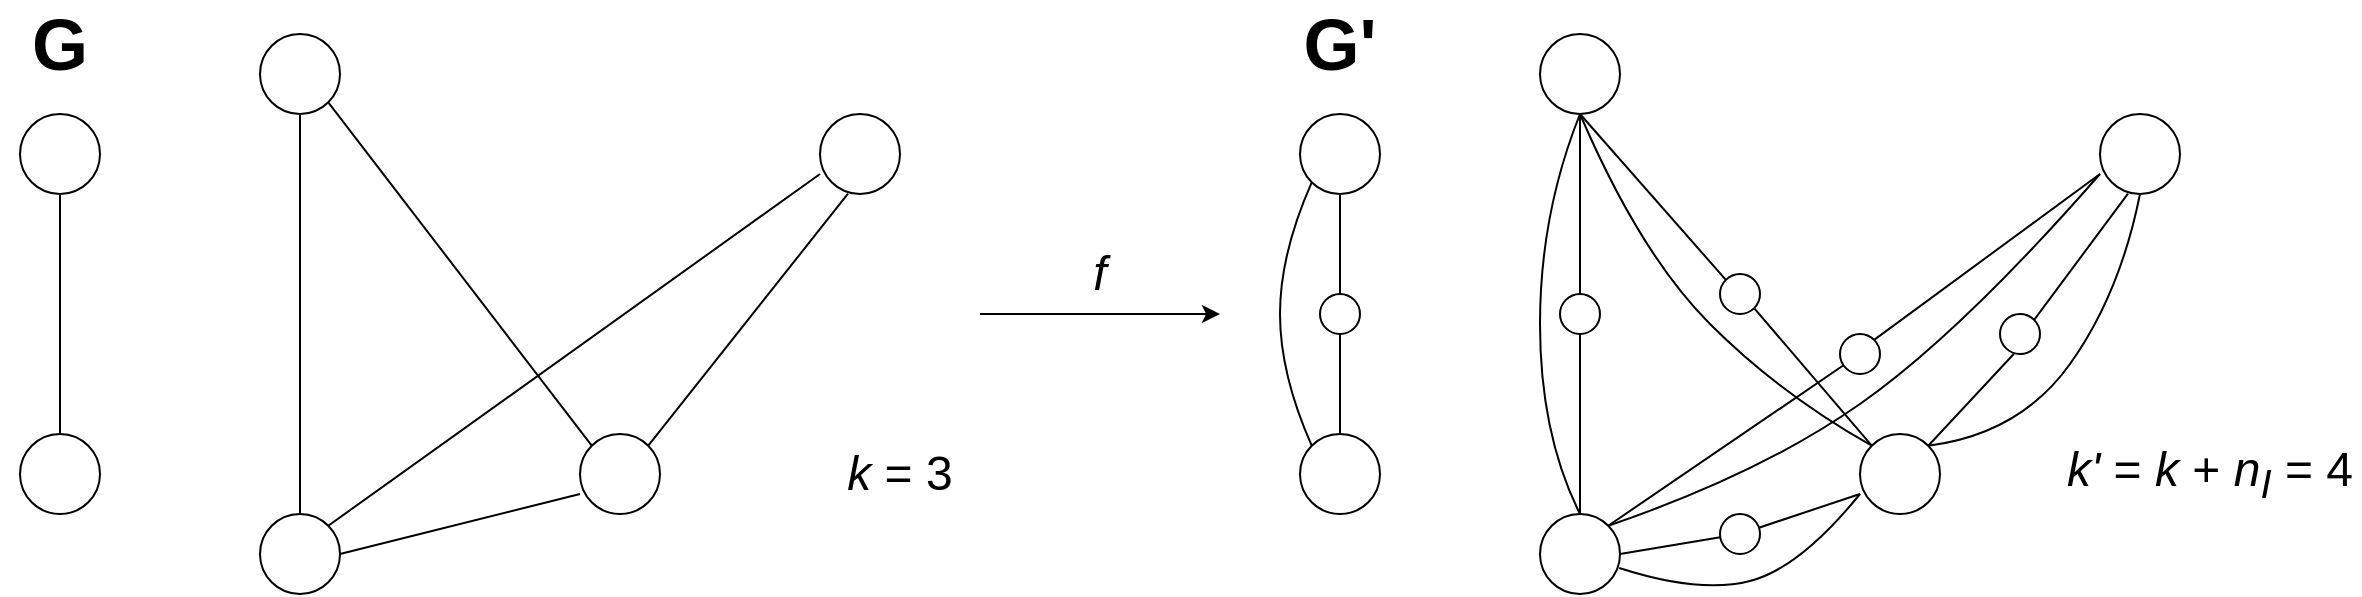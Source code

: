<mxfile version="18.0.7" type="github">
  <diagram id="c71H-UEiv5kGWuatgabk" name="Page-1">
    <mxGraphModel dx="1038" dy="579" grid="1" gridSize="10" guides="1" tooltips="1" connect="1" arrows="1" fold="1" page="1" pageScale="1" pageWidth="827" pageHeight="1169" math="0" shadow="0">
      <root>
        <mxCell id="0" />
        <mxCell id="1" parent="0" />
        <mxCell id="TGcVva4WvWsiuMBKOWC4-3" style="edgeStyle=orthogonalEdgeStyle;rounded=0;orthogonalLoop=1;jettySize=auto;html=1;exitX=0.5;exitY=1;exitDx=0;exitDy=0;entryX=0.5;entryY=0;entryDx=0;entryDy=0;endArrow=none;endFill=0;" edge="1" parent="1" source="TGcVva4WvWsiuMBKOWC4-1" target="TGcVva4WvWsiuMBKOWC4-2">
          <mxGeometry relative="1" as="geometry" />
        </mxCell>
        <mxCell id="TGcVva4WvWsiuMBKOWC4-1" value="" style="ellipse;whiteSpace=wrap;html=1;aspect=fixed;" vertex="1" parent="1">
          <mxGeometry x="80" y="80" width="40" height="40" as="geometry" />
        </mxCell>
        <mxCell id="TGcVva4WvWsiuMBKOWC4-2" value="" style="ellipse;whiteSpace=wrap;html=1;aspect=fixed;" vertex="1" parent="1">
          <mxGeometry x="80" y="240" width="40" height="40" as="geometry" />
        </mxCell>
        <mxCell id="TGcVva4WvWsiuMBKOWC4-4" value="&lt;font style=&quot;font-size: 36px;&quot;&gt;&lt;b&gt;G&lt;/b&gt;&lt;/font&gt;" style="text;html=1;strokeColor=none;fillColor=none;align=center;verticalAlign=middle;whiteSpace=wrap;rounded=0;" vertex="1" parent="1">
          <mxGeometry x="70" y="30" width="60" height="30" as="geometry" />
        </mxCell>
        <mxCell id="TGcVva4WvWsiuMBKOWC4-9" style="edgeStyle=orthogonalEdgeStyle;rounded=0;orthogonalLoop=1;jettySize=auto;html=1;exitX=0.5;exitY=1;exitDx=0;exitDy=0;entryX=0.5;entryY=0;entryDx=0;entryDy=0;fontSize=24;endArrow=none;endFill=0;" edge="1" parent="1" source="TGcVva4WvWsiuMBKOWC4-5" target="TGcVva4WvWsiuMBKOWC4-6">
          <mxGeometry relative="1" as="geometry" />
        </mxCell>
        <mxCell id="TGcVva4WvWsiuMBKOWC4-5" value="" style="ellipse;whiteSpace=wrap;html=1;aspect=fixed;" vertex="1" parent="1">
          <mxGeometry x="200" y="40" width="40" height="40" as="geometry" />
        </mxCell>
        <mxCell id="TGcVva4WvWsiuMBKOWC4-6" value="" style="ellipse;whiteSpace=wrap;html=1;aspect=fixed;" vertex="1" parent="1">
          <mxGeometry x="200" y="280" width="40" height="40" as="geometry" />
        </mxCell>
        <mxCell id="TGcVva4WvWsiuMBKOWC4-7" value="" style="ellipse;whiteSpace=wrap;html=1;aspect=fixed;" vertex="1" parent="1">
          <mxGeometry x="360" y="240" width="40" height="40" as="geometry" />
        </mxCell>
        <mxCell id="TGcVva4WvWsiuMBKOWC4-8" value="" style="ellipse;whiteSpace=wrap;html=1;aspect=fixed;" vertex="1" parent="1">
          <mxGeometry x="480" y="80" width="40" height="40" as="geometry" />
        </mxCell>
        <mxCell id="TGcVva4WvWsiuMBKOWC4-10" value="" style="endArrow=none;html=1;rounded=0;fontSize=24;" edge="1" parent="1">
          <mxGeometry width="50" height="50" relative="1" as="geometry">
            <mxPoint x="240" y="300" as="sourcePoint" />
            <mxPoint x="360" y="270" as="targetPoint" />
          </mxGeometry>
        </mxCell>
        <mxCell id="TGcVva4WvWsiuMBKOWC4-11" value="" style="endArrow=none;html=1;rounded=0;fontSize=24;exitX=1;exitY=0;exitDx=0;exitDy=0;entryX=0.35;entryY=0.995;entryDx=0;entryDy=0;entryPerimeter=0;" edge="1" parent="1" source="TGcVva4WvWsiuMBKOWC4-7" target="TGcVva4WvWsiuMBKOWC4-8">
          <mxGeometry width="50" height="50" relative="1" as="geometry">
            <mxPoint x="400" y="240" as="sourcePoint" />
            <mxPoint x="450" y="190" as="targetPoint" />
          </mxGeometry>
        </mxCell>
        <mxCell id="TGcVva4WvWsiuMBKOWC4-12" value="" style="endArrow=none;html=1;rounded=0;fontSize=24;exitX=1;exitY=0;exitDx=0;exitDy=0;" edge="1" parent="1" source="TGcVva4WvWsiuMBKOWC4-6">
          <mxGeometry width="50" height="50" relative="1" as="geometry">
            <mxPoint x="230" y="280" as="sourcePoint" />
            <mxPoint x="480" y="110" as="targetPoint" />
          </mxGeometry>
        </mxCell>
        <mxCell id="TGcVva4WvWsiuMBKOWC4-13" value="" style="endArrow=none;html=1;rounded=0;fontSize=24;entryX=0;entryY=0;entryDx=0;entryDy=0;exitX=1;exitY=1;exitDx=0;exitDy=0;" edge="1" parent="1" source="TGcVva4WvWsiuMBKOWC4-5" target="TGcVva4WvWsiuMBKOWC4-7">
          <mxGeometry width="50" height="50" relative="1" as="geometry">
            <mxPoint x="240" y="70" as="sourcePoint" />
            <mxPoint x="290" y="20" as="targetPoint" />
          </mxGeometry>
        </mxCell>
        <mxCell id="TGcVva4WvWsiuMBKOWC4-14" value="&lt;font style=&quot;font-size: 24px;&quot;&gt;&lt;i&gt;k&lt;/i&gt; = 3&lt;/font&gt;" style="text;html=1;strokeColor=none;fillColor=none;align=center;verticalAlign=middle;whiteSpace=wrap;rounded=0;fontSize=24;" vertex="1" parent="1">
          <mxGeometry x="480" y="240" width="80" height="40" as="geometry" />
        </mxCell>
        <mxCell id="TGcVva4WvWsiuMBKOWC4-15" value="" style="endArrow=classic;html=1;rounded=0;fontSize=36;" edge="1" parent="1">
          <mxGeometry width="50" height="50" relative="1" as="geometry">
            <mxPoint x="560" y="180" as="sourcePoint" />
            <mxPoint x="680" y="180" as="targetPoint" />
          </mxGeometry>
        </mxCell>
        <mxCell id="TGcVva4WvWsiuMBKOWC4-16" value="&lt;font style=&quot;font-size: 24px;&quot;&gt;&lt;i&gt;f&lt;/i&gt;&lt;/font&gt;" style="text;html=1;strokeColor=none;fillColor=none;align=center;verticalAlign=middle;whiteSpace=wrap;rounded=0;fontSize=24;" vertex="1" parent="1">
          <mxGeometry x="580" y="140" width="80" height="40" as="geometry" />
        </mxCell>
        <mxCell id="TGcVva4WvWsiuMBKOWC4-17" style="edgeStyle=orthogonalEdgeStyle;rounded=0;orthogonalLoop=1;jettySize=auto;html=1;exitX=0.5;exitY=1;exitDx=0;exitDy=0;entryX=0.5;entryY=0;entryDx=0;entryDy=0;endArrow=none;endFill=0;startArrow=none;" edge="1" parent="1" source="TGcVva4WvWsiuMBKOWC4-31" target="TGcVva4WvWsiuMBKOWC4-19">
          <mxGeometry relative="1" as="geometry" />
        </mxCell>
        <mxCell id="TGcVva4WvWsiuMBKOWC4-18" value="" style="ellipse;whiteSpace=wrap;html=1;aspect=fixed;" vertex="1" parent="1">
          <mxGeometry x="720" y="80" width="40" height="40" as="geometry" />
        </mxCell>
        <mxCell id="TGcVva4WvWsiuMBKOWC4-19" value="" style="ellipse;whiteSpace=wrap;html=1;aspect=fixed;" vertex="1" parent="1">
          <mxGeometry x="720" y="240" width="40" height="40" as="geometry" />
        </mxCell>
        <mxCell id="TGcVva4WvWsiuMBKOWC4-20" value="&lt;font style=&quot;font-size: 36px;&quot;&gt;&lt;b&gt;G&#39;&lt;/b&gt;&lt;/font&gt;" style="text;html=1;strokeColor=none;fillColor=none;align=center;verticalAlign=middle;whiteSpace=wrap;rounded=0;" vertex="1" parent="1">
          <mxGeometry x="710" y="30" width="60" height="30" as="geometry" />
        </mxCell>
        <mxCell id="TGcVva4WvWsiuMBKOWC4-21" style="edgeStyle=orthogonalEdgeStyle;rounded=0;orthogonalLoop=1;jettySize=auto;html=1;exitX=0.5;exitY=1;exitDx=0;exitDy=0;entryX=0.5;entryY=0;entryDx=0;entryDy=0;fontSize=24;endArrow=none;endFill=0;startArrow=none;" edge="1" parent="1" source="TGcVva4WvWsiuMBKOWC4-34" target="TGcVva4WvWsiuMBKOWC4-23">
          <mxGeometry relative="1" as="geometry" />
        </mxCell>
        <mxCell id="TGcVva4WvWsiuMBKOWC4-22" value="" style="ellipse;whiteSpace=wrap;html=1;aspect=fixed;" vertex="1" parent="1">
          <mxGeometry x="840" y="40" width="40" height="40" as="geometry" />
        </mxCell>
        <mxCell id="TGcVva4WvWsiuMBKOWC4-23" value="" style="ellipse;whiteSpace=wrap;html=1;aspect=fixed;" vertex="1" parent="1">
          <mxGeometry x="840" y="280" width="40" height="40" as="geometry" />
        </mxCell>
        <mxCell id="TGcVva4WvWsiuMBKOWC4-24" value="" style="ellipse;whiteSpace=wrap;html=1;aspect=fixed;" vertex="1" parent="1">
          <mxGeometry x="1000" y="240" width="40" height="40" as="geometry" />
        </mxCell>
        <mxCell id="TGcVva4WvWsiuMBKOWC4-25" value="" style="ellipse;whiteSpace=wrap;html=1;aspect=fixed;" vertex="1" parent="1">
          <mxGeometry x="1120" y="80" width="40" height="40" as="geometry" />
        </mxCell>
        <mxCell id="TGcVva4WvWsiuMBKOWC4-26" value="" style="endArrow=none;html=1;rounded=0;fontSize=24;startArrow=none;" edge="1" parent="1" source="TGcVva4WvWsiuMBKOWC4-40">
          <mxGeometry width="50" height="50" relative="1" as="geometry">
            <mxPoint x="880" y="300" as="sourcePoint" />
            <mxPoint x="1000" y="270" as="targetPoint" />
          </mxGeometry>
        </mxCell>
        <mxCell id="TGcVva4WvWsiuMBKOWC4-27" value="" style="endArrow=none;html=1;rounded=0;fontSize=24;exitX=1;exitY=0;exitDx=0;exitDy=0;entryX=0.35;entryY=0.995;entryDx=0;entryDy=0;entryPerimeter=0;startArrow=none;" edge="1" parent="1" source="TGcVva4WvWsiuMBKOWC4-42" target="TGcVva4WvWsiuMBKOWC4-25">
          <mxGeometry width="50" height="50" relative="1" as="geometry">
            <mxPoint x="1040" y="240" as="sourcePoint" />
            <mxPoint x="1090" y="190" as="targetPoint" />
          </mxGeometry>
        </mxCell>
        <mxCell id="TGcVva4WvWsiuMBKOWC4-28" value="" style="endArrow=none;html=1;rounded=0;fontSize=24;exitX=1;exitY=0;exitDx=0;exitDy=0;startArrow=none;" edge="1" parent="1" source="TGcVva4WvWsiuMBKOWC4-38">
          <mxGeometry width="50" height="50" relative="1" as="geometry">
            <mxPoint x="870" y="280" as="sourcePoint" />
            <mxPoint x="1120" y="110" as="targetPoint" />
          </mxGeometry>
        </mxCell>
        <mxCell id="TGcVva4WvWsiuMBKOWC4-29" value="" style="endArrow=none;html=1;rounded=0;fontSize=24;entryX=0;entryY=0;entryDx=0;entryDy=0;exitX=1;exitY=1;exitDx=0;exitDy=0;startArrow=none;" edge="1" parent="1" source="TGcVva4WvWsiuMBKOWC4-36" target="TGcVva4WvWsiuMBKOWC4-24">
          <mxGeometry width="50" height="50" relative="1" as="geometry">
            <mxPoint x="880" y="70" as="sourcePoint" />
            <mxPoint x="930" y="20" as="targetPoint" />
          </mxGeometry>
        </mxCell>
        <mxCell id="TGcVva4WvWsiuMBKOWC4-31" value="" style="ellipse;whiteSpace=wrap;html=1;aspect=fixed;fontSize=36;" vertex="1" parent="1">
          <mxGeometry x="730" y="170" width="20" height="20" as="geometry" />
        </mxCell>
        <mxCell id="TGcVva4WvWsiuMBKOWC4-32" value="" style="edgeStyle=orthogonalEdgeStyle;rounded=0;orthogonalLoop=1;jettySize=auto;html=1;exitX=0.5;exitY=1;exitDx=0;exitDy=0;entryX=0.5;entryY=0;entryDx=0;entryDy=0;endArrow=none;endFill=0;" edge="1" parent="1" source="TGcVva4WvWsiuMBKOWC4-18" target="TGcVva4WvWsiuMBKOWC4-31">
          <mxGeometry relative="1" as="geometry">
            <mxPoint x="740" y="120" as="sourcePoint" />
            <mxPoint x="740" y="240" as="targetPoint" />
          </mxGeometry>
        </mxCell>
        <mxCell id="TGcVva4WvWsiuMBKOWC4-33" value="" style="curved=1;endArrow=none;html=1;rounded=0;fontSize=36;entryX=0;entryY=1;entryDx=0;entryDy=0;exitX=0;exitY=0;exitDx=0;exitDy=0;endFill=0;" edge="1" parent="1" source="TGcVva4WvWsiuMBKOWC4-19" target="TGcVva4WvWsiuMBKOWC4-18">
          <mxGeometry width="50" height="50" relative="1" as="geometry">
            <mxPoint x="630" y="290" as="sourcePoint" />
            <mxPoint x="680" y="240" as="targetPoint" />
            <Array as="points">
              <mxPoint x="710" y="210" />
              <mxPoint x="710" y="150" />
            </Array>
          </mxGeometry>
        </mxCell>
        <mxCell id="TGcVva4WvWsiuMBKOWC4-34" value="" style="ellipse;whiteSpace=wrap;html=1;aspect=fixed;fontSize=36;" vertex="1" parent="1">
          <mxGeometry x="850" y="170" width="20" height="20" as="geometry" />
        </mxCell>
        <mxCell id="TGcVva4WvWsiuMBKOWC4-35" value="" style="edgeStyle=orthogonalEdgeStyle;rounded=0;orthogonalLoop=1;jettySize=auto;html=1;exitX=0.5;exitY=1;exitDx=0;exitDy=0;entryX=0.5;entryY=0;entryDx=0;entryDy=0;fontSize=24;endArrow=none;endFill=0;" edge="1" parent="1" source="TGcVva4WvWsiuMBKOWC4-22" target="TGcVva4WvWsiuMBKOWC4-34">
          <mxGeometry relative="1" as="geometry">
            <mxPoint x="860" y="80" as="sourcePoint" />
            <mxPoint x="860" y="280" as="targetPoint" />
          </mxGeometry>
        </mxCell>
        <mxCell id="TGcVva4WvWsiuMBKOWC4-36" value="" style="ellipse;whiteSpace=wrap;html=1;aspect=fixed;fontSize=36;" vertex="1" parent="1">
          <mxGeometry x="930" y="160" width="20" height="20" as="geometry" />
        </mxCell>
        <mxCell id="TGcVva4WvWsiuMBKOWC4-37" value="" style="endArrow=none;html=1;rounded=0;fontSize=24;entryX=0;entryY=0;entryDx=0;entryDy=0;exitX=0.5;exitY=1;exitDx=0;exitDy=0;" edge="1" parent="1" source="TGcVva4WvWsiuMBKOWC4-22" target="TGcVva4WvWsiuMBKOWC4-36">
          <mxGeometry width="50" height="50" relative="1" as="geometry">
            <mxPoint x="874.142" y="74.142" as="sourcePoint" />
            <mxPoint x="1005.858" y="245.858" as="targetPoint" />
          </mxGeometry>
        </mxCell>
        <mxCell id="TGcVva4WvWsiuMBKOWC4-38" value="" style="ellipse;whiteSpace=wrap;html=1;aspect=fixed;fontSize=36;" vertex="1" parent="1">
          <mxGeometry x="990" y="190" width="20" height="20" as="geometry" />
        </mxCell>
        <mxCell id="TGcVva4WvWsiuMBKOWC4-39" value="" style="endArrow=none;html=1;rounded=0;fontSize=24;exitX=1;exitY=0;exitDx=0;exitDy=0;" edge="1" parent="1" source="TGcVva4WvWsiuMBKOWC4-23" target="TGcVva4WvWsiuMBKOWC4-38">
          <mxGeometry width="50" height="50" relative="1" as="geometry">
            <mxPoint x="874.142" y="285.858" as="sourcePoint" />
            <mxPoint x="1120" y="110" as="targetPoint" />
          </mxGeometry>
        </mxCell>
        <mxCell id="TGcVva4WvWsiuMBKOWC4-40" value="" style="ellipse;whiteSpace=wrap;html=1;aspect=fixed;fontSize=36;" vertex="1" parent="1">
          <mxGeometry x="930" y="280" width="20" height="20" as="geometry" />
        </mxCell>
        <mxCell id="TGcVva4WvWsiuMBKOWC4-41" value="" style="endArrow=none;html=1;rounded=0;fontSize=24;" edge="1" parent="1" target="TGcVva4WvWsiuMBKOWC4-40">
          <mxGeometry width="50" height="50" relative="1" as="geometry">
            <mxPoint x="880" y="300" as="sourcePoint" />
            <mxPoint x="1000" y="270" as="targetPoint" />
          </mxGeometry>
        </mxCell>
        <mxCell id="TGcVva4WvWsiuMBKOWC4-42" value="" style="ellipse;whiteSpace=wrap;html=1;aspect=fixed;fontSize=36;" vertex="1" parent="1">
          <mxGeometry x="1070" y="180" width="20" height="20" as="geometry" />
        </mxCell>
        <mxCell id="TGcVva4WvWsiuMBKOWC4-43" value="" style="endArrow=none;html=1;rounded=0;fontSize=24;exitX=1;exitY=0;exitDx=0;exitDy=0;entryX=0.35;entryY=0.995;entryDx=0;entryDy=0;entryPerimeter=0;" edge="1" parent="1" source="TGcVva4WvWsiuMBKOWC4-24" target="TGcVva4WvWsiuMBKOWC4-42">
          <mxGeometry width="50" height="50" relative="1" as="geometry">
            <mxPoint x="1034.142" y="245.858" as="sourcePoint" />
            <mxPoint x="1134" y="119.8" as="targetPoint" />
          </mxGeometry>
        </mxCell>
        <mxCell id="TGcVva4WvWsiuMBKOWC4-45" value="" style="curved=1;endArrow=none;html=1;rounded=0;fontSize=36;exitX=0.5;exitY=0;exitDx=0;exitDy=0;endFill=0;" edge="1" parent="1" source="TGcVva4WvWsiuMBKOWC4-23">
          <mxGeometry width="50" height="50" relative="1" as="geometry">
            <mxPoint x="735.858" y="255.858" as="sourcePoint" />
            <mxPoint x="860" y="80" as="targetPoint" />
            <Array as="points">
              <mxPoint x="840" y="240" />
              <mxPoint x="840" y="130" />
            </Array>
          </mxGeometry>
        </mxCell>
        <mxCell id="TGcVva4WvWsiuMBKOWC4-46" value="" style="curved=1;endArrow=none;html=1;rounded=0;fontSize=36;exitX=0;exitY=0;exitDx=0;exitDy=0;endFill=0;entryX=0.5;entryY=1;entryDx=0;entryDy=0;" edge="1" parent="1" source="TGcVva4WvWsiuMBKOWC4-24" target="TGcVva4WvWsiuMBKOWC4-22">
          <mxGeometry width="50" height="50" relative="1" as="geometry">
            <mxPoint x="863.2" y="292.2" as="sourcePoint" />
            <mxPoint x="870" y="80" as="targetPoint" />
            <Array as="points">
              <mxPoint x="960" y="220" />
              <mxPoint x="890" y="150" />
            </Array>
          </mxGeometry>
        </mxCell>
        <mxCell id="TGcVva4WvWsiuMBKOWC4-47" value="" style="curved=1;endArrow=none;html=1;rounded=0;fontSize=36;exitX=0.99;exitY=0.675;exitDx=0;exitDy=0;exitPerimeter=0;endFill=0;" edge="1" parent="1" source="TGcVva4WvWsiuMBKOWC4-23">
          <mxGeometry width="50" height="50" relative="1" as="geometry">
            <mxPoint x="930" y="400" as="sourcePoint" />
            <mxPoint x="1000" y="270" as="targetPoint" />
            <Array as="points">
              <mxPoint x="920" y="320" />
              <mxPoint x="970" y="307" />
            </Array>
          </mxGeometry>
        </mxCell>
        <mxCell id="TGcVva4WvWsiuMBKOWC4-48" value="" style="curved=1;endArrow=none;html=1;rounded=0;fontSize=36;exitX=1;exitY=0;exitDx=0;exitDy=0;endFill=0;" edge="1" parent="1" source="TGcVva4WvWsiuMBKOWC4-24">
          <mxGeometry width="50" height="50" relative="1" as="geometry">
            <mxPoint x="889.6" y="317" as="sourcePoint" />
            <mxPoint x="1140" y="120" as="targetPoint" />
            <Array as="points">
              <mxPoint x="1080" y="240" />
              <mxPoint x="1130" y="170" />
            </Array>
          </mxGeometry>
        </mxCell>
        <mxCell id="TGcVva4WvWsiuMBKOWC4-49" value="" style="curved=1;endArrow=none;html=1;rounded=0;fontSize=36;exitX=1;exitY=0;exitDx=0;exitDy=0;endFill=0;" edge="1" parent="1" source="TGcVva4WvWsiuMBKOWC4-23">
          <mxGeometry width="50" height="50" relative="1" as="geometry">
            <mxPoint x="1044.142" y="255.858" as="sourcePoint" />
            <mxPoint x="1120" y="110" as="targetPoint" />
            <Array as="points">
              <mxPoint x="950" y="260" />
              <mxPoint x="1050" y="190" />
            </Array>
          </mxGeometry>
        </mxCell>
        <mxCell id="TGcVva4WvWsiuMBKOWC4-50" value="&lt;font style=&quot;font-size: 24px;&quot;&gt;&lt;i&gt;k&#39;&lt;/i&gt; = &lt;i&gt;k&lt;/i&gt; + &lt;i&gt;n&lt;sub&gt;I&lt;/sub&gt; &lt;/i&gt;= 4&lt;/font&gt;" style="text;html=1;strokeColor=none;fillColor=none;align=center;verticalAlign=middle;whiteSpace=wrap;rounded=0;fontSize=24;" vertex="1" parent="1">
          <mxGeometry x="1100" y="240" width="150" height="40" as="geometry" />
        </mxCell>
      </root>
    </mxGraphModel>
  </diagram>
</mxfile>
